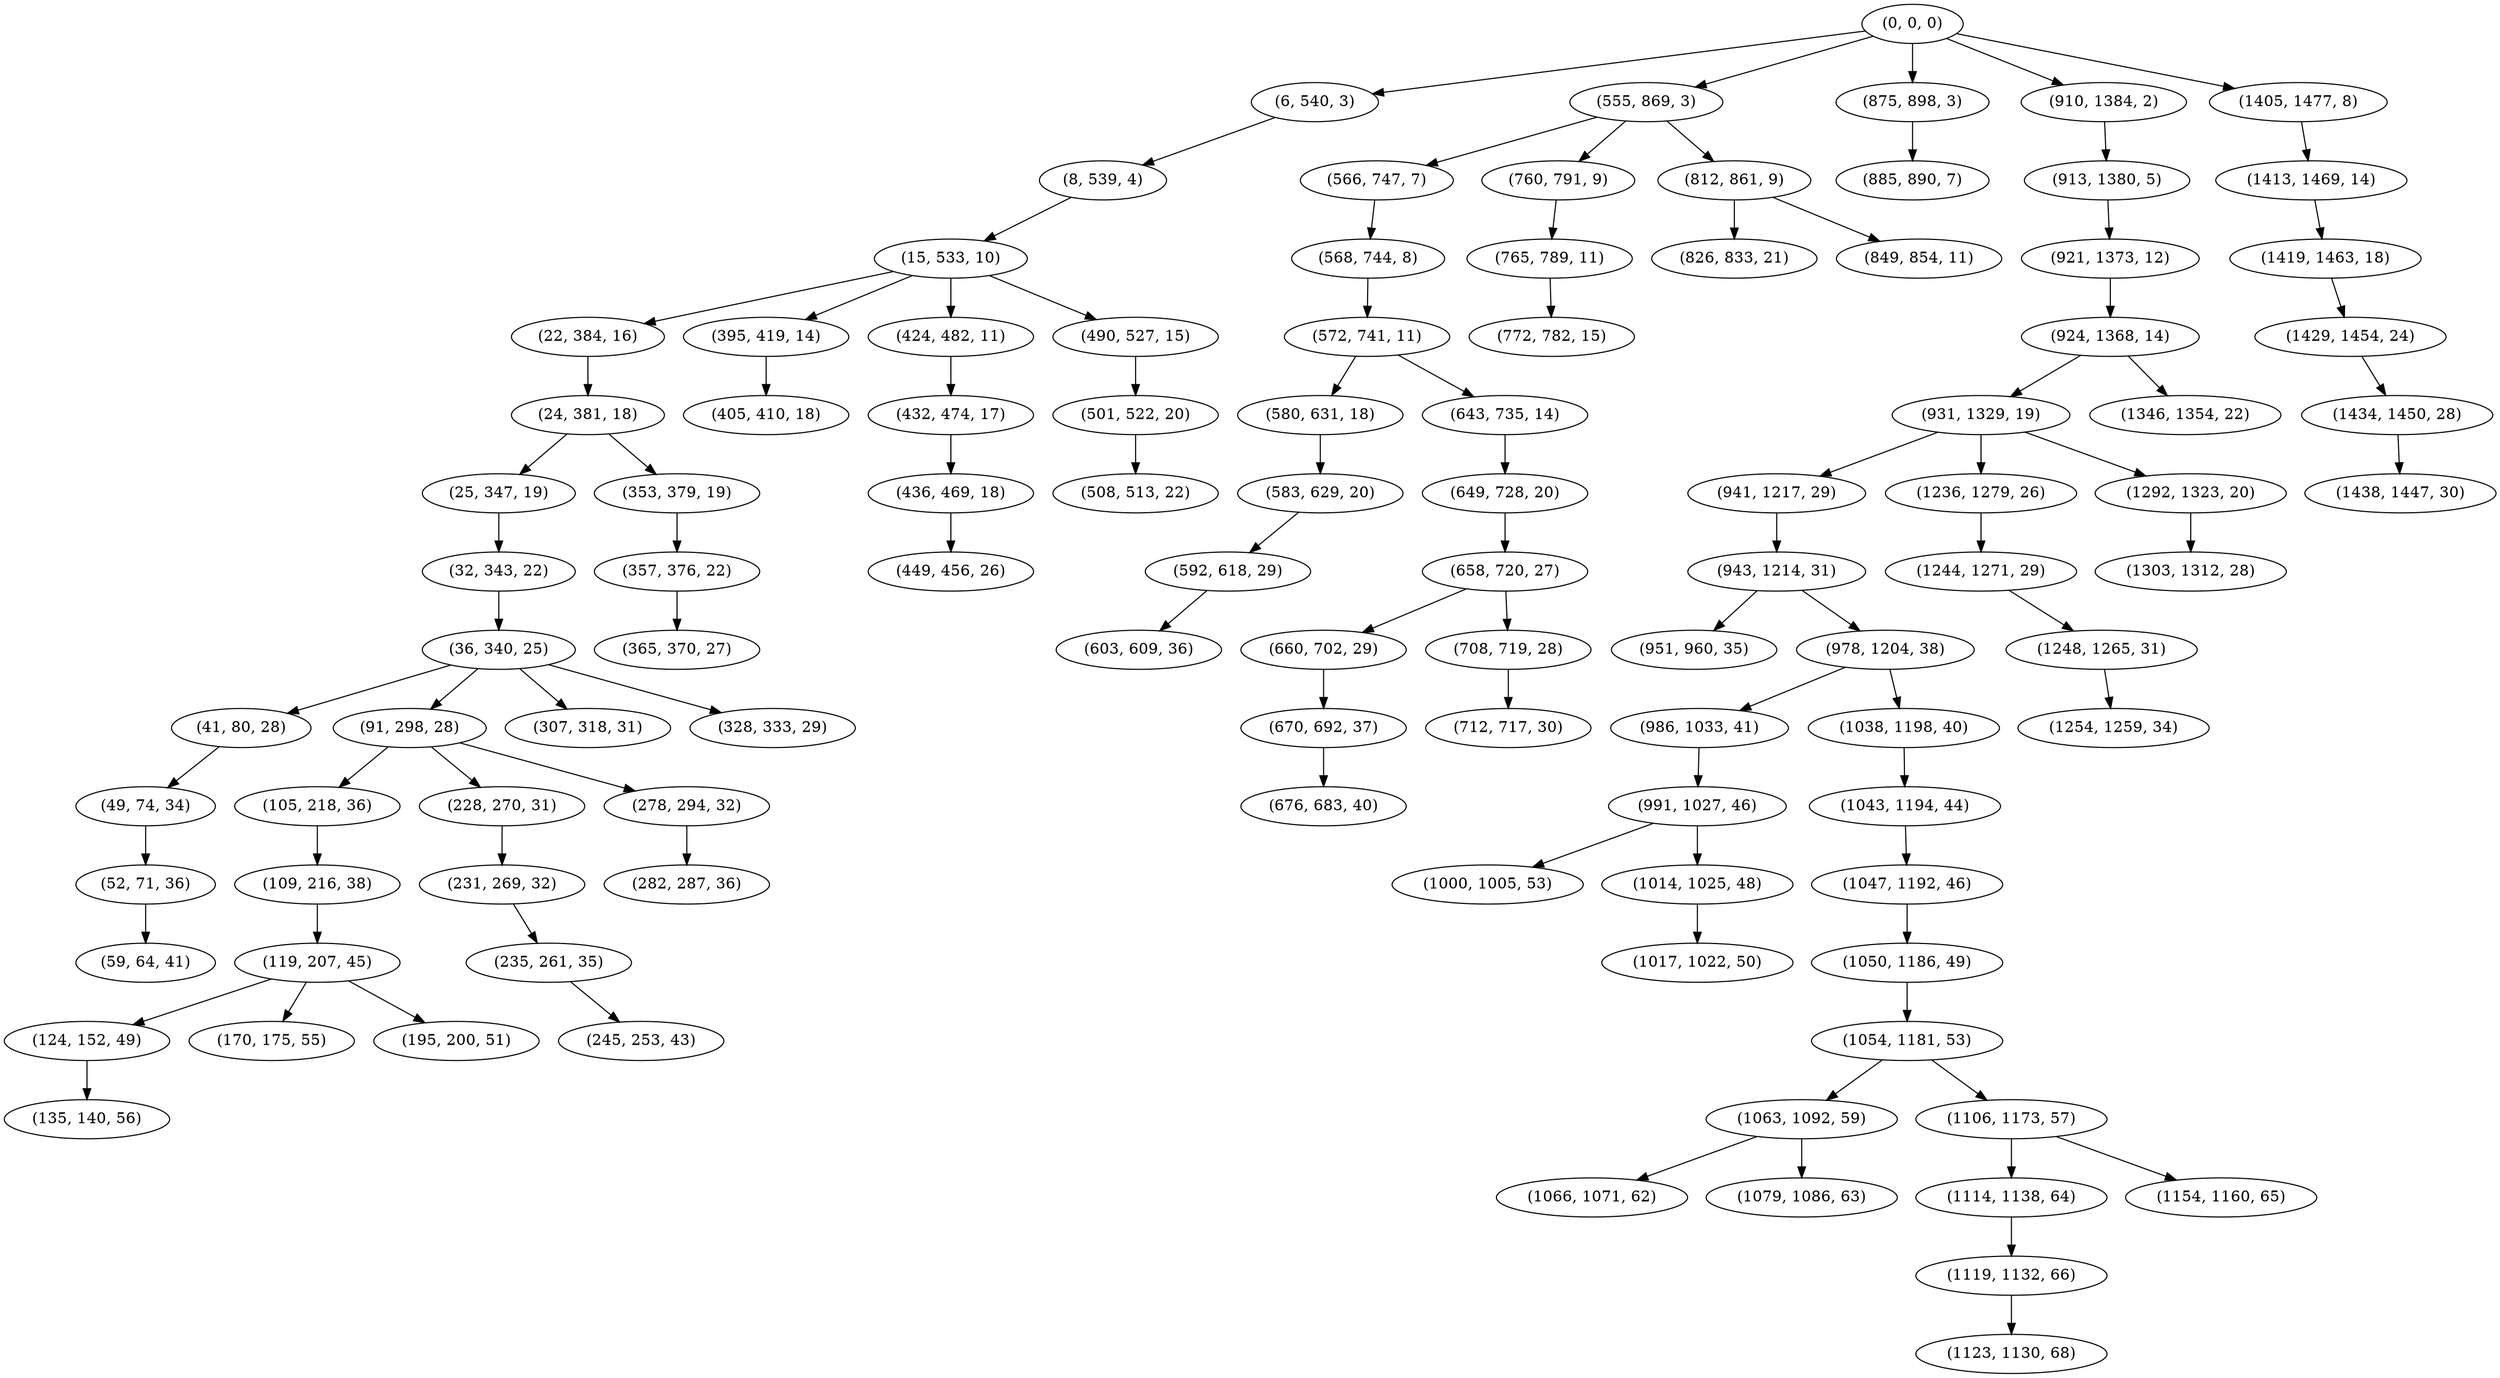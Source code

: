 digraph tree {
    "(0, 0, 0)";
    "(6, 540, 3)";
    "(8, 539, 4)";
    "(15, 533, 10)";
    "(22, 384, 16)";
    "(24, 381, 18)";
    "(25, 347, 19)";
    "(32, 343, 22)";
    "(36, 340, 25)";
    "(41, 80, 28)";
    "(49, 74, 34)";
    "(52, 71, 36)";
    "(59, 64, 41)";
    "(91, 298, 28)";
    "(105, 218, 36)";
    "(109, 216, 38)";
    "(119, 207, 45)";
    "(124, 152, 49)";
    "(135, 140, 56)";
    "(170, 175, 55)";
    "(195, 200, 51)";
    "(228, 270, 31)";
    "(231, 269, 32)";
    "(235, 261, 35)";
    "(245, 253, 43)";
    "(278, 294, 32)";
    "(282, 287, 36)";
    "(307, 318, 31)";
    "(328, 333, 29)";
    "(353, 379, 19)";
    "(357, 376, 22)";
    "(365, 370, 27)";
    "(395, 419, 14)";
    "(405, 410, 18)";
    "(424, 482, 11)";
    "(432, 474, 17)";
    "(436, 469, 18)";
    "(449, 456, 26)";
    "(490, 527, 15)";
    "(501, 522, 20)";
    "(508, 513, 22)";
    "(555, 869, 3)";
    "(566, 747, 7)";
    "(568, 744, 8)";
    "(572, 741, 11)";
    "(580, 631, 18)";
    "(583, 629, 20)";
    "(592, 618, 29)";
    "(603, 609, 36)";
    "(643, 735, 14)";
    "(649, 728, 20)";
    "(658, 720, 27)";
    "(660, 702, 29)";
    "(670, 692, 37)";
    "(676, 683, 40)";
    "(708, 719, 28)";
    "(712, 717, 30)";
    "(760, 791, 9)";
    "(765, 789, 11)";
    "(772, 782, 15)";
    "(812, 861, 9)";
    "(826, 833, 21)";
    "(849, 854, 11)";
    "(875, 898, 3)";
    "(885, 890, 7)";
    "(910, 1384, 2)";
    "(913, 1380, 5)";
    "(921, 1373, 12)";
    "(924, 1368, 14)";
    "(931, 1329, 19)";
    "(941, 1217, 29)";
    "(943, 1214, 31)";
    "(951, 960, 35)";
    "(978, 1204, 38)";
    "(986, 1033, 41)";
    "(991, 1027, 46)";
    "(1000, 1005, 53)";
    "(1014, 1025, 48)";
    "(1017, 1022, 50)";
    "(1038, 1198, 40)";
    "(1043, 1194, 44)";
    "(1047, 1192, 46)";
    "(1050, 1186, 49)";
    "(1054, 1181, 53)";
    "(1063, 1092, 59)";
    "(1066, 1071, 62)";
    "(1079, 1086, 63)";
    "(1106, 1173, 57)";
    "(1114, 1138, 64)";
    "(1119, 1132, 66)";
    "(1123, 1130, 68)";
    "(1154, 1160, 65)";
    "(1236, 1279, 26)";
    "(1244, 1271, 29)";
    "(1248, 1265, 31)";
    "(1254, 1259, 34)";
    "(1292, 1323, 20)";
    "(1303, 1312, 28)";
    "(1346, 1354, 22)";
    "(1405, 1477, 8)";
    "(1413, 1469, 14)";
    "(1419, 1463, 18)";
    "(1429, 1454, 24)";
    "(1434, 1450, 28)";
    "(1438, 1447, 30)";
    "(0, 0, 0)" -> "(6, 540, 3)";
    "(0, 0, 0)" -> "(555, 869, 3)";
    "(0, 0, 0)" -> "(875, 898, 3)";
    "(0, 0, 0)" -> "(910, 1384, 2)";
    "(0, 0, 0)" -> "(1405, 1477, 8)";
    "(6, 540, 3)" -> "(8, 539, 4)";
    "(8, 539, 4)" -> "(15, 533, 10)";
    "(15, 533, 10)" -> "(22, 384, 16)";
    "(15, 533, 10)" -> "(395, 419, 14)";
    "(15, 533, 10)" -> "(424, 482, 11)";
    "(15, 533, 10)" -> "(490, 527, 15)";
    "(22, 384, 16)" -> "(24, 381, 18)";
    "(24, 381, 18)" -> "(25, 347, 19)";
    "(24, 381, 18)" -> "(353, 379, 19)";
    "(25, 347, 19)" -> "(32, 343, 22)";
    "(32, 343, 22)" -> "(36, 340, 25)";
    "(36, 340, 25)" -> "(41, 80, 28)";
    "(36, 340, 25)" -> "(91, 298, 28)";
    "(36, 340, 25)" -> "(307, 318, 31)";
    "(36, 340, 25)" -> "(328, 333, 29)";
    "(41, 80, 28)" -> "(49, 74, 34)";
    "(49, 74, 34)" -> "(52, 71, 36)";
    "(52, 71, 36)" -> "(59, 64, 41)";
    "(91, 298, 28)" -> "(105, 218, 36)";
    "(91, 298, 28)" -> "(228, 270, 31)";
    "(91, 298, 28)" -> "(278, 294, 32)";
    "(105, 218, 36)" -> "(109, 216, 38)";
    "(109, 216, 38)" -> "(119, 207, 45)";
    "(119, 207, 45)" -> "(124, 152, 49)";
    "(119, 207, 45)" -> "(170, 175, 55)";
    "(119, 207, 45)" -> "(195, 200, 51)";
    "(124, 152, 49)" -> "(135, 140, 56)";
    "(228, 270, 31)" -> "(231, 269, 32)";
    "(231, 269, 32)" -> "(235, 261, 35)";
    "(235, 261, 35)" -> "(245, 253, 43)";
    "(278, 294, 32)" -> "(282, 287, 36)";
    "(353, 379, 19)" -> "(357, 376, 22)";
    "(357, 376, 22)" -> "(365, 370, 27)";
    "(395, 419, 14)" -> "(405, 410, 18)";
    "(424, 482, 11)" -> "(432, 474, 17)";
    "(432, 474, 17)" -> "(436, 469, 18)";
    "(436, 469, 18)" -> "(449, 456, 26)";
    "(490, 527, 15)" -> "(501, 522, 20)";
    "(501, 522, 20)" -> "(508, 513, 22)";
    "(555, 869, 3)" -> "(566, 747, 7)";
    "(555, 869, 3)" -> "(760, 791, 9)";
    "(555, 869, 3)" -> "(812, 861, 9)";
    "(566, 747, 7)" -> "(568, 744, 8)";
    "(568, 744, 8)" -> "(572, 741, 11)";
    "(572, 741, 11)" -> "(580, 631, 18)";
    "(572, 741, 11)" -> "(643, 735, 14)";
    "(580, 631, 18)" -> "(583, 629, 20)";
    "(583, 629, 20)" -> "(592, 618, 29)";
    "(592, 618, 29)" -> "(603, 609, 36)";
    "(643, 735, 14)" -> "(649, 728, 20)";
    "(649, 728, 20)" -> "(658, 720, 27)";
    "(658, 720, 27)" -> "(660, 702, 29)";
    "(658, 720, 27)" -> "(708, 719, 28)";
    "(660, 702, 29)" -> "(670, 692, 37)";
    "(670, 692, 37)" -> "(676, 683, 40)";
    "(708, 719, 28)" -> "(712, 717, 30)";
    "(760, 791, 9)" -> "(765, 789, 11)";
    "(765, 789, 11)" -> "(772, 782, 15)";
    "(812, 861, 9)" -> "(826, 833, 21)";
    "(812, 861, 9)" -> "(849, 854, 11)";
    "(875, 898, 3)" -> "(885, 890, 7)";
    "(910, 1384, 2)" -> "(913, 1380, 5)";
    "(913, 1380, 5)" -> "(921, 1373, 12)";
    "(921, 1373, 12)" -> "(924, 1368, 14)";
    "(924, 1368, 14)" -> "(931, 1329, 19)";
    "(924, 1368, 14)" -> "(1346, 1354, 22)";
    "(931, 1329, 19)" -> "(941, 1217, 29)";
    "(931, 1329, 19)" -> "(1236, 1279, 26)";
    "(931, 1329, 19)" -> "(1292, 1323, 20)";
    "(941, 1217, 29)" -> "(943, 1214, 31)";
    "(943, 1214, 31)" -> "(951, 960, 35)";
    "(943, 1214, 31)" -> "(978, 1204, 38)";
    "(978, 1204, 38)" -> "(986, 1033, 41)";
    "(978, 1204, 38)" -> "(1038, 1198, 40)";
    "(986, 1033, 41)" -> "(991, 1027, 46)";
    "(991, 1027, 46)" -> "(1000, 1005, 53)";
    "(991, 1027, 46)" -> "(1014, 1025, 48)";
    "(1014, 1025, 48)" -> "(1017, 1022, 50)";
    "(1038, 1198, 40)" -> "(1043, 1194, 44)";
    "(1043, 1194, 44)" -> "(1047, 1192, 46)";
    "(1047, 1192, 46)" -> "(1050, 1186, 49)";
    "(1050, 1186, 49)" -> "(1054, 1181, 53)";
    "(1054, 1181, 53)" -> "(1063, 1092, 59)";
    "(1054, 1181, 53)" -> "(1106, 1173, 57)";
    "(1063, 1092, 59)" -> "(1066, 1071, 62)";
    "(1063, 1092, 59)" -> "(1079, 1086, 63)";
    "(1106, 1173, 57)" -> "(1114, 1138, 64)";
    "(1106, 1173, 57)" -> "(1154, 1160, 65)";
    "(1114, 1138, 64)" -> "(1119, 1132, 66)";
    "(1119, 1132, 66)" -> "(1123, 1130, 68)";
    "(1236, 1279, 26)" -> "(1244, 1271, 29)";
    "(1244, 1271, 29)" -> "(1248, 1265, 31)";
    "(1248, 1265, 31)" -> "(1254, 1259, 34)";
    "(1292, 1323, 20)" -> "(1303, 1312, 28)";
    "(1405, 1477, 8)" -> "(1413, 1469, 14)";
    "(1413, 1469, 14)" -> "(1419, 1463, 18)";
    "(1419, 1463, 18)" -> "(1429, 1454, 24)";
    "(1429, 1454, 24)" -> "(1434, 1450, 28)";
    "(1434, 1450, 28)" -> "(1438, 1447, 30)";
}
